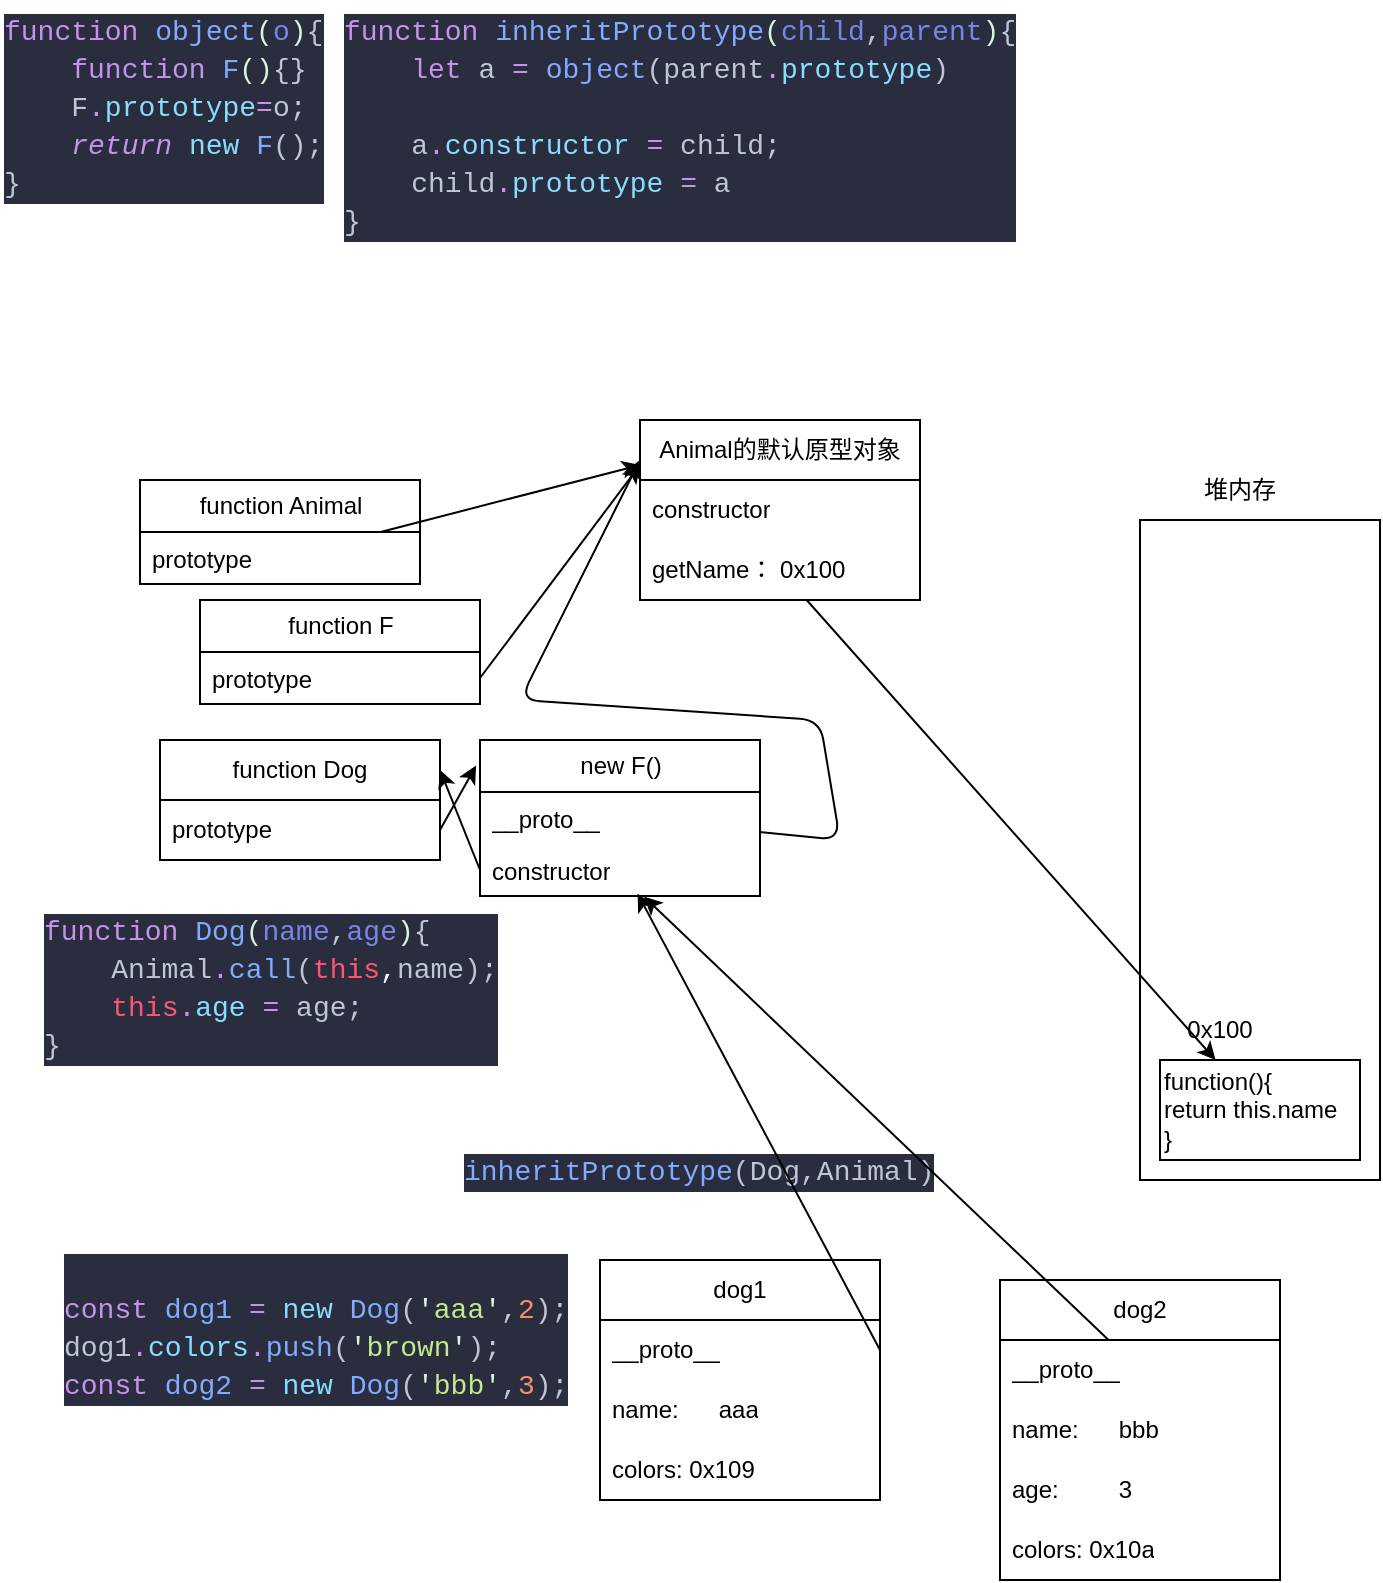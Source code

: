 <mxfile>
    <diagram id="6meaCtVwUxoGj1ty1rQB" name="第 1 页">
        <mxGraphModel dx="708" dy="563" grid="1" gridSize="10" guides="1" tooltips="1" connect="1" arrows="1" fold="1" page="1" pageScale="1" pageWidth="827" pageHeight="1169" math="0" shadow="0">
            <root>
                <mxCell id="0"/>
                <mxCell id="1" parent="0"/>
                <mxCell id="8" value="&lt;div style=&quot;color: #bfc7d5;background-color: #292d3e;font-family: Consolas, &#39;Courier New&#39;, monospace;font-weight: normal;font-size: 14px;line-height: 19px;white-space: pre;&quot;&gt;&lt;div&gt;&lt;span style=&quot;color: #c792ea;&quot;&gt;function&lt;/span&gt;&lt;span style=&quot;color: #bfc7d5;&quot;&gt; &lt;/span&gt;&lt;span style=&quot;color: #82aaff;&quot;&gt;object&lt;/span&gt;&lt;span style=&quot;color: #d9f5dd;&quot;&gt;(&lt;/span&gt;&lt;span style=&quot;color: #7986e7;&quot;&gt;o&lt;/span&gt;&lt;span style=&quot;color: #d9f5dd;&quot;&gt;)&lt;/span&gt;&lt;span style=&quot;color: #bfc7d5;&quot;&gt;{&lt;/span&gt;&lt;/div&gt;&lt;div&gt;&lt;span style=&quot;color: #bfc7d5;&quot;&gt;&amp;nbsp; &amp;nbsp; &lt;/span&gt;&lt;span style=&quot;color: #c792ea;&quot;&gt;function&lt;/span&gt;&lt;span style=&quot;color: #bfc7d5;&quot;&gt; &lt;/span&gt;&lt;span style=&quot;color: #82aaff;&quot;&gt;F&lt;/span&gt;&lt;span style=&quot;color: #d9f5dd;&quot;&gt;()&lt;/span&gt;&lt;span style=&quot;color: #bfc7d5;&quot;&gt;{}&lt;/span&gt;&lt;/div&gt;&lt;div&gt;&lt;span style=&quot;color: #bfc7d5;&quot;&gt;&amp;nbsp; &amp;nbsp; F&lt;/span&gt;&lt;span style=&quot;color: #c792ea;&quot;&gt;.&lt;/span&gt;&lt;span style=&quot;color: #89ddff;&quot;&gt;prototype&lt;/span&gt;&lt;span style=&quot;color: #c792ea;&quot;&gt;=&lt;/span&gt;&lt;span style=&quot;color: #bfc7d5;&quot;&gt;o;&lt;/span&gt;&lt;/div&gt;&lt;div&gt;&lt;span style=&quot;color: #bfc7d5;&quot;&gt;&amp;nbsp; &amp;nbsp; &lt;/span&gt;&lt;span style=&quot;color: #c792ea;font-style: italic;&quot;&gt;return&lt;/span&gt;&lt;span style=&quot;color: #bfc7d5;&quot;&gt; &lt;/span&gt;&lt;span style=&quot;color: #89ddff;&quot;&gt;new&lt;/span&gt;&lt;span style=&quot;color: #bfc7d5;&quot;&gt; &lt;/span&gt;&lt;span style=&quot;color: #82aaff;&quot;&gt;F&lt;/span&gt;&lt;span style=&quot;color: #bfc7d5;&quot;&gt;();&lt;/span&gt;&lt;/div&gt;&lt;div&gt;&lt;span style=&quot;color: #bfc7d5;&quot;&gt;}&lt;/span&gt;&lt;/div&gt;&lt;/div&gt;" style="text;whiteSpace=wrap;html=1;" vertex="1" parent="1">
                    <mxGeometry x="10" y="10" width="180" height="120" as="geometry"/>
                </mxCell>
                <mxCell id="9" value="&lt;div style=&quot;color: #bfc7d5;background-color: #292d3e;font-family: Consolas, &#39;Courier New&#39;, monospace;font-weight: normal;font-size: 14px;line-height: 19px;white-space: pre;&quot;&gt;&lt;div&gt;&lt;span style=&quot;color: #c792ea;&quot;&gt;function&lt;/span&gt;&lt;span style=&quot;color: #bfc7d5;&quot;&gt; &lt;/span&gt;&lt;span style=&quot;color: #82aaff;&quot;&gt;inheritPrototype&lt;/span&gt;&lt;span style=&quot;color: #d9f5dd;&quot;&gt;(&lt;/span&gt;&lt;span style=&quot;color: #7986e7;&quot;&gt;child&lt;/span&gt;&lt;span style=&quot;color: #bfc7d5;&quot;&gt;,&lt;/span&gt;&lt;span style=&quot;color: #7986e7;&quot;&gt;parent&lt;/span&gt;&lt;span style=&quot;color: #d9f5dd;&quot;&gt;)&lt;/span&gt;&lt;span style=&quot;color: #bfc7d5;&quot;&gt;{&lt;/span&gt;&lt;/div&gt;&lt;div&gt;&lt;span style=&quot;color: #bfc7d5;&quot;&gt;&amp;nbsp; &amp;nbsp; &lt;/span&gt;&lt;span style=&quot;color: #c792ea;&quot;&gt;let&lt;/span&gt;&lt;span style=&quot;color: #bfc7d5;&quot;&gt; a &lt;/span&gt;&lt;span style=&quot;color: #c792ea;&quot;&gt;=&lt;/span&gt;&lt;span style=&quot;color: #bfc7d5;&quot;&gt; &lt;/span&gt;&lt;span style=&quot;color: #82aaff;&quot;&gt;object&lt;/span&gt;&lt;span style=&quot;color: #bfc7d5;&quot;&gt;(parent&lt;/span&gt;&lt;span style=&quot;color: #c792ea;&quot;&gt;.&lt;/span&gt;&lt;span style=&quot;color: #89ddff;&quot;&gt;prototype&lt;/span&gt;&lt;span style=&quot;color: #bfc7d5;&quot;&gt;)&lt;/span&gt;&lt;/div&gt;&lt;br&gt;&lt;div&gt;&lt;span style=&quot;color: #bfc7d5;&quot;&gt;&amp;nbsp; &amp;nbsp; a&lt;/span&gt;&lt;span style=&quot;color: #c792ea;&quot;&gt;.&lt;/span&gt;&lt;span style=&quot;color: #89ddff;&quot;&gt;constructor&lt;/span&gt;&lt;span style=&quot;color: #bfc7d5;&quot;&gt; &lt;/span&gt;&lt;span style=&quot;color: #c792ea;&quot;&gt;=&lt;/span&gt;&lt;span style=&quot;color: #bfc7d5;&quot;&gt; child;&lt;/span&gt;&lt;/div&gt;&lt;div&gt;&lt;span style=&quot;color: #bfc7d5;&quot;&gt;&amp;nbsp; &amp;nbsp; child&lt;/span&gt;&lt;span style=&quot;color: #c792ea;&quot;&gt;.&lt;/span&gt;&lt;span style=&quot;color: #89ddff;&quot;&gt;prototype&lt;/span&gt;&lt;span style=&quot;color: #bfc7d5;&quot;&gt; &lt;/span&gt;&lt;span style=&quot;color: #c792ea;&quot;&gt;=&lt;/span&gt;&lt;span style=&quot;color: #bfc7d5;&quot;&gt; a&lt;/span&gt;&lt;/div&gt;&lt;div&gt;&lt;span style=&quot;color: #bfc7d5;&quot;&gt;}&lt;/span&gt;&lt;/div&gt;&lt;/div&gt;" style="text;whiteSpace=wrap;html=1;" vertex="1" parent="1">
                    <mxGeometry x="180" y="10" width="340" height="140" as="geometry"/>
                </mxCell>
                <mxCell id="10" value="function Animal" style="swimlane;fontStyle=0;childLayout=stackLayout;horizontal=1;startSize=26;fillColor=none;horizontalStack=0;resizeParent=1;resizeParentMax=0;resizeLast=0;collapsible=1;marginBottom=0;html=1;" vertex="1" parent="1">
                    <mxGeometry x="80" y="250" width="140" height="52" as="geometry"/>
                </mxCell>
                <mxCell id="11" value="prototype" style="text;strokeColor=none;fillColor=none;align=left;verticalAlign=top;spacingLeft=4;spacingRight=4;overflow=hidden;rotatable=0;points=[[0,0.5],[1,0.5]];portConstraint=eastwest;whiteSpace=wrap;html=1;" vertex="1" parent="10">
                    <mxGeometry y="26" width="140" height="26" as="geometry"/>
                </mxCell>
                <mxCell id="14" value="Animal的默认原型对象" style="swimlane;fontStyle=0;childLayout=stackLayout;horizontal=1;startSize=30;horizontalStack=0;resizeParent=1;resizeParentMax=0;resizeLast=0;collapsible=1;marginBottom=0;whiteSpace=wrap;html=1;" vertex="1" parent="1">
                    <mxGeometry x="330" y="220" width="140" height="90" as="geometry"/>
                </mxCell>
                <mxCell id="15" value="constructor" style="text;strokeColor=none;fillColor=none;align=left;verticalAlign=middle;spacingLeft=4;spacingRight=4;overflow=hidden;points=[[0,0.5],[1,0.5]];portConstraint=eastwest;rotatable=0;whiteSpace=wrap;html=1;" vertex="1" parent="14">
                    <mxGeometry y="30" width="140" height="30" as="geometry"/>
                </mxCell>
                <mxCell id="16" value="getName： 0x100" style="text;strokeColor=none;fillColor=none;align=left;verticalAlign=middle;spacingLeft=4;spacingRight=4;overflow=hidden;points=[[0,0.5],[1,0.5]];portConstraint=eastwest;rotatable=0;whiteSpace=wrap;html=1;" vertex="1" parent="14">
                    <mxGeometry y="60" width="140" height="30" as="geometry"/>
                </mxCell>
                <mxCell id="17" style="edgeStyle=none;html=1;entryX=0;entryY=0.25;entryDx=0;entryDy=0;" edge="1" parent="1" source="11" target="14">
                    <mxGeometry relative="1" as="geometry"/>
                </mxCell>
                <mxCell id="18" value="" style="rounded=0;whiteSpace=wrap;html=1;" vertex="1" parent="1">
                    <mxGeometry x="580" y="270" width="120" height="330" as="geometry"/>
                </mxCell>
                <mxCell id="19" value="堆内存" style="text;html=1;align=center;verticalAlign=middle;whiteSpace=wrap;rounded=0;" vertex="1" parent="1">
                    <mxGeometry x="600" y="240" width="60" height="30" as="geometry"/>
                </mxCell>
                <mxCell id="20" value="function(){&lt;br&gt;return this.name&lt;div&gt;}&lt;/div&gt;" style="rounded=0;whiteSpace=wrap;html=1;align=left;" vertex="1" parent="1">
                    <mxGeometry x="590" y="540" width="100" height="50" as="geometry"/>
                </mxCell>
                <mxCell id="21" value="0x100" style="text;html=1;align=center;verticalAlign=middle;whiteSpace=wrap;rounded=0;" vertex="1" parent="1">
                    <mxGeometry x="590" y="510" width="60" height="30" as="geometry"/>
                </mxCell>
                <mxCell id="22" style="edgeStyle=none;html=1;" edge="1" parent="1" source="16" target="20">
                    <mxGeometry relative="1" as="geometry"/>
                </mxCell>
                <mxCell id="24" value="function Dog" style="swimlane;fontStyle=0;childLayout=stackLayout;horizontal=1;startSize=30;horizontalStack=0;resizeParent=1;resizeParentMax=0;resizeLast=0;collapsible=1;marginBottom=0;whiteSpace=wrap;html=1;" vertex="1" parent="1">
                    <mxGeometry x="90" y="380" width="140" height="60" as="geometry"/>
                </mxCell>
                <mxCell id="25" value="prototype" style="text;strokeColor=none;fillColor=none;align=left;verticalAlign=middle;spacingLeft=4;spacingRight=4;overflow=hidden;points=[[0,0.5],[1,0.5]];portConstraint=eastwest;rotatable=0;whiteSpace=wrap;html=1;" vertex="1" parent="24">
                    <mxGeometry y="30" width="140" height="30" as="geometry"/>
                </mxCell>
                <mxCell id="26" value="&lt;div style=&quot;color: #bfc7d5;background-color: #292d3e;font-family: Consolas, &#39;Courier New&#39;, monospace;font-weight: normal;font-size: 14px;line-height: 19px;white-space: pre;&quot;&gt;&lt;div&gt;&lt;span style=&quot;color: #c792ea;&quot;&gt;function&lt;/span&gt;&lt;span style=&quot;color: #bfc7d5;&quot;&gt; &lt;/span&gt;&lt;span style=&quot;color: #82aaff;&quot;&gt;Dog&lt;/span&gt;&lt;span style=&quot;color: #d9f5dd;&quot;&gt;(&lt;/span&gt;&lt;span style=&quot;color: #7986e7;&quot;&gt;name&lt;/span&gt;&lt;span style=&quot;color: #bfc7d5;&quot;&gt;,&lt;/span&gt;&lt;span style=&quot;color: #7986e7;&quot;&gt;age&lt;/span&gt;&lt;span style=&quot;color: #d9f5dd;&quot;&gt;)&lt;/span&gt;&lt;span style=&quot;color: #bfc7d5;&quot;&gt;{&lt;/span&gt;&lt;/div&gt;&lt;div&gt;&lt;span style=&quot;color: #bfc7d5;&quot;&gt;&amp;nbsp; &amp;nbsp; Animal&lt;/span&gt;&lt;span style=&quot;color: #c792ea;&quot;&gt;.&lt;/span&gt;&lt;span style=&quot;color: #82aaff;&quot;&gt;call&lt;/span&gt;&lt;span style=&quot;color: #bfc7d5;&quot;&gt;(&lt;/span&gt;&lt;span style=&quot;color: #ff5572;&quot;&gt;this&lt;/span&gt;&lt;span style=&quot;color: #eeffff;&quot;&gt;,&lt;/span&gt;&lt;span style=&quot;color: #bfc7d5;&quot;&gt;name);&lt;/span&gt;&lt;/div&gt;&lt;div&gt;&lt;span style=&quot;color: #bfc7d5;&quot;&gt;&amp;nbsp; &amp;nbsp; &lt;/span&gt;&lt;span style=&quot;color: #ff5572;&quot;&gt;this&lt;/span&gt;&lt;span style=&quot;color: #c792ea;&quot;&gt;.&lt;/span&gt;&lt;span style=&quot;color: #89ddff;&quot;&gt;age&lt;/span&gt;&lt;span style=&quot;color: #bfc7d5;&quot;&gt; &lt;/span&gt;&lt;span style=&quot;color: #c792ea;&quot;&gt;=&lt;/span&gt;&lt;span style=&quot;color: #bfc7d5;&quot;&gt; age;&lt;/span&gt;&lt;/div&gt;&lt;div&gt;&lt;span style=&quot;color: #bfc7d5;&quot;&gt;}&lt;/span&gt;&lt;/div&gt;&lt;/div&gt;" style="text;whiteSpace=wrap;html=1;" vertex="1" parent="1">
                    <mxGeometry x="30" y="460" width="240" height="100" as="geometry"/>
                </mxCell>
                <mxCell id="27" value="&lt;div style=&quot;color: #bfc7d5;background-color: #292d3e;font-family: Consolas, &#39;Courier New&#39;, monospace;font-weight: normal;font-size: 14px;line-height: 19px;white-space: pre;&quot;&gt;&lt;div&gt;&lt;span style=&quot;color: #82aaff;&quot;&gt;inheritPrototype&lt;/span&gt;&lt;span style=&quot;color: #bfc7d5;&quot;&gt;(Dog,Animal)&lt;/span&gt;&lt;/div&gt;&lt;/div&gt;" style="text;whiteSpace=wrap;html=1;" vertex="1" parent="1">
                    <mxGeometry x="240" y="580" width="250" height="40" as="geometry"/>
                </mxCell>
                <mxCell id="28" value="new F()" style="swimlane;fontStyle=0;childLayout=stackLayout;horizontal=1;startSize=26;fillColor=none;horizontalStack=0;resizeParent=1;resizeParentMax=0;resizeLast=0;collapsible=1;marginBottom=0;html=1;" vertex="1" parent="1">
                    <mxGeometry x="250" y="380" width="140" height="78" as="geometry"/>
                </mxCell>
                <mxCell id="34" style="edgeStyle=none;html=1;" edge="1" parent="28" source="29">
                    <mxGeometry relative="1" as="geometry">
                        <mxPoint x="80" y="-140" as="targetPoint"/>
                        <Array as="points">
                            <mxPoint x="180" y="50"/>
                            <mxPoint x="170" y="-10"/>
                            <mxPoint x="20" y="-20"/>
                        </Array>
                    </mxGeometry>
                </mxCell>
                <mxCell id="29" value="__proto__" style="text;strokeColor=none;fillColor=none;align=left;verticalAlign=top;spacingLeft=4;spacingRight=4;overflow=hidden;rotatable=0;points=[[0,0.5],[1,0.5]];portConstraint=eastwest;whiteSpace=wrap;html=1;" vertex="1" parent="28">
                    <mxGeometry y="26" width="140" height="26" as="geometry"/>
                </mxCell>
                <mxCell id="49" value="constructor" style="text;strokeColor=none;fillColor=none;align=left;verticalAlign=top;spacingLeft=4;spacingRight=4;overflow=hidden;rotatable=0;points=[[0,0.5],[1,0.5]];portConstraint=eastwest;whiteSpace=wrap;html=1;" vertex="1" parent="28">
                    <mxGeometry y="52" width="140" height="26" as="geometry"/>
                </mxCell>
                <mxCell id="44" value="function F" style="swimlane;fontStyle=0;childLayout=stackLayout;horizontal=1;startSize=26;fillColor=none;horizontalStack=0;resizeParent=1;resizeParentMax=0;resizeLast=0;collapsible=1;marginBottom=0;html=1;" vertex="1" parent="1">
                    <mxGeometry x="110" y="310" width="140" height="52" as="geometry"/>
                </mxCell>
                <mxCell id="45" value="prototype" style="text;strokeColor=none;fillColor=none;align=left;verticalAlign=top;spacingLeft=4;spacingRight=4;overflow=hidden;rotatable=0;points=[[0,0.5],[1,0.5]];portConstraint=eastwest;whiteSpace=wrap;html=1;" vertex="1" parent="44">
                    <mxGeometry y="26" width="140" height="26" as="geometry"/>
                </mxCell>
                <mxCell id="48" style="edgeStyle=none;html=1;exitX=1;exitY=0.5;exitDx=0;exitDy=0;entryX=0;entryY=0.25;entryDx=0;entryDy=0;" edge="1" parent="1" source="45" target="14">
                    <mxGeometry relative="1" as="geometry"/>
                </mxCell>
                <mxCell id="50" style="edgeStyle=none;html=1;exitX=1;exitY=0.5;exitDx=0;exitDy=0;entryX=-0.014;entryY=0.164;entryDx=0;entryDy=0;entryPerimeter=0;" edge="1" parent="1" source="25" target="28">
                    <mxGeometry relative="1" as="geometry"/>
                </mxCell>
                <mxCell id="51" style="edgeStyle=none;html=1;exitX=0;exitY=0.5;exitDx=0;exitDy=0;entryX=1;entryY=0.25;entryDx=0;entryDy=0;" edge="1" parent="1" source="49" target="24">
                    <mxGeometry relative="1" as="geometry"/>
                </mxCell>
                <mxCell id="52" value="&lt;div style=&quot;color: #bfc7d5;background-color: #292d3e;font-family: Consolas, &#39;Courier New&#39;, monospace;font-weight: normal;font-size: 14px;line-height: 19px;white-space: pre;&quot;&gt;&lt;br&gt;&lt;div&gt;&lt;span style=&quot;color: #c792ea;&quot;&gt;const&lt;/span&gt;&lt;span style=&quot;color: #bfc7d5;&quot;&gt; &lt;/span&gt;&lt;span style=&quot;color: #82aaff;&quot;&gt;dog1&lt;/span&gt;&lt;span style=&quot;color: #bfc7d5;&quot;&gt; &lt;/span&gt;&lt;span style=&quot;color: #c792ea;&quot;&gt;=&lt;/span&gt;&lt;span style=&quot;color: #bfc7d5;&quot;&gt; &lt;/span&gt;&lt;span style=&quot;color: #89ddff;&quot;&gt;new&lt;/span&gt;&lt;span style=&quot;color: #bfc7d5;&quot;&gt; &lt;/span&gt;&lt;span style=&quot;color: #82aaff;&quot;&gt;Dog&lt;/span&gt;&lt;span style=&quot;color: #bfc7d5;&quot;&gt;(&lt;/span&gt;&lt;span style=&quot;color: #d9f5dd;&quot;&gt;&#39;&lt;/span&gt;&lt;span style=&quot;color: #c3e88d;&quot;&gt;aaa&lt;/span&gt;&lt;span style=&quot;color: #d9f5dd;&quot;&gt;&#39;&lt;/span&gt;&lt;span style=&quot;color: #bfc7d5;&quot;&gt;,&lt;/span&gt;&lt;span style=&quot;color: #f78c6c;&quot;&gt;2&lt;/span&gt;&lt;span style=&quot;color: #bfc7d5;&quot;&gt;);&lt;/span&gt;&lt;/div&gt;&lt;div&gt;&lt;span style=&quot;color: #bfc7d5;&quot;&gt;dog1&lt;/span&gt;&lt;span style=&quot;color: #c792ea;&quot;&gt;.&lt;/span&gt;&lt;span style=&quot;color: #89ddff;&quot;&gt;colors&lt;/span&gt;&lt;span style=&quot;color: #c792ea;&quot;&gt;.&lt;/span&gt;&lt;span style=&quot;color: #82aaff;&quot;&gt;push&lt;/span&gt;&lt;span style=&quot;color: #bfc7d5;&quot;&gt;(&lt;/span&gt;&lt;span style=&quot;color: #d9f5dd;&quot;&gt;&#39;&lt;/span&gt;&lt;span style=&quot;color: #c3e88d;&quot;&gt;brown&lt;/span&gt;&lt;span style=&quot;color: #d9f5dd;&quot;&gt;&#39;&lt;/span&gt;&lt;span style=&quot;color: #bfc7d5;&quot;&gt;);&lt;/span&gt;&lt;/div&gt;&lt;div&gt;&lt;span style=&quot;color: #c792ea;&quot;&gt;const&lt;/span&gt;&lt;span style=&quot;color: #bfc7d5;&quot;&gt; &lt;/span&gt;&lt;span style=&quot;color: #82aaff;&quot;&gt;dog2&lt;/span&gt;&lt;span style=&quot;color: #bfc7d5;&quot;&gt; &lt;/span&gt;&lt;span style=&quot;color: #c792ea;&quot;&gt;=&lt;/span&gt;&lt;span style=&quot;color: #bfc7d5;&quot;&gt; &lt;/span&gt;&lt;span style=&quot;color: #89ddff;&quot;&gt;new&lt;/span&gt;&lt;span style=&quot;color: #bfc7d5;&quot;&gt; &lt;/span&gt;&lt;span style=&quot;color: #82aaff;&quot;&gt;Dog&lt;/span&gt;&lt;span style=&quot;color: #bfc7d5;&quot;&gt;(&lt;/span&gt;&lt;span style=&quot;color: #d9f5dd;&quot;&gt;&#39;&lt;/span&gt;&lt;span style=&quot;color: #c3e88d;&quot;&gt;bbb&lt;/span&gt;&lt;span style=&quot;color: #d9f5dd;&quot;&gt;&#39;&lt;/span&gt;&lt;span style=&quot;color: #bfc7d5;&quot;&gt;,&lt;/span&gt;&lt;span style=&quot;color: #f78c6c;&quot;&gt;3&lt;/span&gt;&lt;span style=&quot;color: #bfc7d5;&quot;&gt;);&lt;/span&gt;&lt;/div&gt;&lt;/div&gt;" style="text;whiteSpace=wrap;html=1;" vertex="1" parent="1">
                    <mxGeometry x="40" y="630" width="260" height="100" as="geometry"/>
                </mxCell>
                <mxCell id="53" value="dog1" style="swimlane;fontStyle=0;childLayout=stackLayout;horizontal=1;startSize=30;horizontalStack=0;resizeParent=1;resizeParentMax=0;resizeLast=0;collapsible=1;marginBottom=0;whiteSpace=wrap;html=1;" vertex="1" parent="1">
                    <mxGeometry x="310" y="640" width="140" height="120" as="geometry"/>
                </mxCell>
                <mxCell id="55" value="__proto__" style="text;strokeColor=none;fillColor=none;align=left;verticalAlign=middle;spacingLeft=4;spacingRight=4;overflow=hidden;points=[[0,0.5],[1,0.5]];portConstraint=eastwest;rotatable=0;whiteSpace=wrap;html=1;" vertex="1" parent="53">
                    <mxGeometry y="30" width="140" height="30" as="geometry"/>
                </mxCell>
                <mxCell id="56" value="name:&lt;span style=&quot;white-space: pre;&quot;&gt;&#x9;&lt;/span&gt;aaa" style="text;strokeColor=none;fillColor=none;align=left;verticalAlign=middle;spacingLeft=4;spacingRight=4;overflow=hidden;points=[[0,0.5],[1,0.5]];portConstraint=eastwest;rotatable=0;whiteSpace=wrap;html=1;" vertex="1" parent="53">
                    <mxGeometry y="60" width="140" height="30" as="geometry"/>
                </mxCell>
                <mxCell id="58" value="&lt;div&gt;colors: 0x109&lt;/div&gt;" style="text;strokeColor=none;fillColor=none;align=left;verticalAlign=middle;spacingLeft=4;spacingRight=4;overflow=hidden;points=[[0,0.5],[1,0.5]];portConstraint=eastwest;rotatable=0;whiteSpace=wrap;html=1;" vertex="1" parent="53">
                    <mxGeometry y="90" width="140" height="30" as="geometry"/>
                </mxCell>
                <mxCell id="59" value="dog2" style="swimlane;fontStyle=0;childLayout=stackLayout;horizontal=1;startSize=30;horizontalStack=0;resizeParent=1;resizeParentMax=0;resizeLast=0;collapsible=1;marginBottom=0;whiteSpace=wrap;html=1;" vertex="1" parent="1">
                    <mxGeometry x="510" y="650" width="140" height="150" as="geometry"/>
                </mxCell>
                <mxCell id="60" value="__proto__" style="text;strokeColor=none;fillColor=none;align=left;verticalAlign=middle;spacingLeft=4;spacingRight=4;overflow=hidden;points=[[0,0.5],[1,0.5]];portConstraint=eastwest;rotatable=0;whiteSpace=wrap;html=1;" vertex="1" parent="59">
                    <mxGeometry y="30" width="140" height="30" as="geometry"/>
                </mxCell>
                <mxCell id="61" value="name:&lt;span style=&quot;white-space: pre;&quot;&gt;&#x9;&lt;/span&gt;bbb" style="text;strokeColor=none;fillColor=none;align=left;verticalAlign=middle;spacingLeft=4;spacingRight=4;overflow=hidden;points=[[0,0.5],[1,0.5]];portConstraint=eastwest;rotatable=0;whiteSpace=wrap;html=1;" vertex="1" parent="59">
                    <mxGeometry y="60" width="140" height="30" as="geometry"/>
                </mxCell>
                <mxCell id="62" value="age:&lt;span style=&quot;white-space: pre;&quot;&gt;&#x9;&lt;/span&gt;&lt;span style=&quot;white-space: pre;&quot;&gt;&#x9;&lt;/span&gt;3" style="text;strokeColor=none;fillColor=none;align=left;verticalAlign=middle;spacingLeft=4;spacingRight=4;overflow=hidden;points=[[0,0.5],[1,0.5]];portConstraint=eastwest;rotatable=0;whiteSpace=wrap;html=1;" vertex="1" parent="59">
                    <mxGeometry y="90" width="140" height="30" as="geometry"/>
                </mxCell>
                <mxCell id="63" value="colors: 0x10a" style="text;strokeColor=none;fillColor=none;align=left;verticalAlign=middle;spacingLeft=4;spacingRight=4;overflow=hidden;points=[[0,0.5],[1,0.5]];portConstraint=eastwest;rotatable=0;whiteSpace=wrap;html=1;" vertex="1" parent="59">
                    <mxGeometry y="120" width="140" height="30" as="geometry"/>
                </mxCell>
                <mxCell id="54" style="edgeStyle=none;html=1;exitX=1;exitY=0.5;exitDx=0;exitDy=0;entryX=0.563;entryY=0.954;entryDx=0;entryDy=0;entryPerimeter=0;" edge="1" parent="1" source="55" target="49">
                    <mxGeometry relative="1" as="geometry">
                        <mxPoint x="520" y="490" as="targetPoint"/>
                    </mxGeometry>
                </mxCell>
                <mxCell id="64" style="edgeStyle=none;html=1;entryX=0.586;entryY=1.015;entryDx=0;entryDy=0;entryPerimeter=0;" edge="1" parent="1" source="60" target="49">
                    <mxGeometry relative="1" as="geometry"/>
                </mxCell>
            </root>
        </mxGraphModel>
    </diagram>
</mxfile>